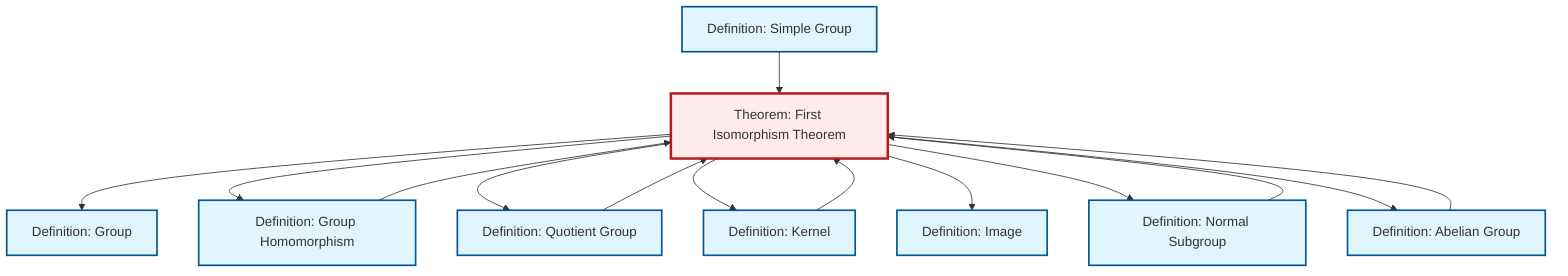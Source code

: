 graph TD
    classDef definition fill:#e1f5fe,stroke:#01579b,stroke-width:2px
    classDef theorem fill:#f3e5f5,stroke:#4a148c,stroke-width:2px
    classDef axiom fill:#fff3e0,stroke:#e65100,stroke-width:2px
    classDef example fill:#e8f5e9,stroke:#1b5e20,stroke-width:2px
    classDef current fill:#ffebee,stroke:#b71c1c,stroke-width:3px
    thm-first-isomorphism["Theorem: First Isomorphism Theorem"]:::theorem
    def-quotient-group["Definition: Quotient Group"]:::definition
    def-kernel["Definition: Kernel"]:::definition
    def-abelian-group["Definition: Abelian Group"]:::definition
    def-simple-group["Definition: Simple Group"]:::definition
    def-group["Definition: Group"]:::definition
    def-homomorphism["Definition: Group Homomorphism"]:::definition
    def-image["Definition: Image"]:::definition
    def-normal-subgroup["Definition: Normal Subgroup"]:::definition
    thm-first-isomorphism --> def-group
    thm-first-isomorphism --> def-homomorphism
    thm-first-isomorphism --> def-quotient-group
    def-simple-group --> thm-first-isomorphism
    thm-first-isomorphism --> def-kernel
    def-homomorphism --> thm-first-isomorphism
    thm-first-isomorphism --> def-image
    thm-first-isomorphism --> def-normal-subgroup
    thm-first-isomorphism --> def-abelian-group
    def-kernel --> thm-first-isomorphism
    def-quotient-group --> thm-first-isomorphism
    def-abelian-group --> thm-first-isomorphism
    def-normal-subgroup --> thm-first-isomorphism
    class thm-first-isomorphism current